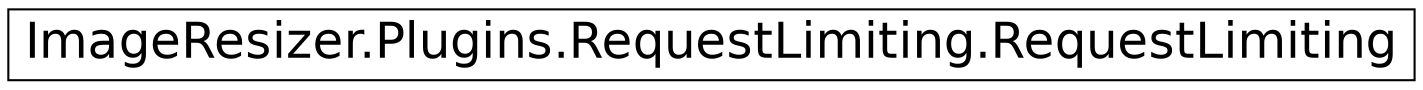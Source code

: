 digraph G
{
  edge [fontname="Helvetica",fontsize="24",labelfontname="Helvetica",labelfontsize="24"];
  node [fontname="Helvetica",fontsize="24",shape=record];
  rankdir="LR";
  Node1 [label="ImageResizer.Plugins.RequestLimiting.RequestLimiting",height=0.2,width=0.4,color="black", fillcolor="white", style="filled",URL="$class_image_resizer_1_1_plugins_1_1_request_limiting_1_1_request_limiting.html",tooltip="Prevents DOS attacks by refusing requests that don&#39;t fall inside the configured limits."];
}
